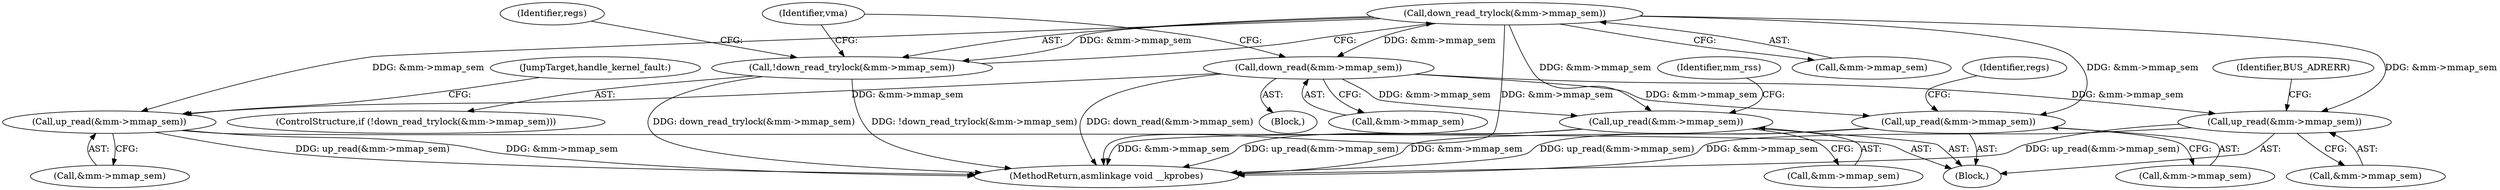digraph "0_linux_a8b0ca17b80e92faab46ee7179ba9e99ccb61233_44@API" {
"1000246" [label="(Call,down_read_trylock(&mm->mmap_sem))"];
"1000245" [label="(Call,!down_read_trylock(&mm->mmap_sem))"];
"1000271" [label="(Call,down_read(&mm->mmap_sem))"];
"1000524" [label="(Call,up_read(&mm->mmap_sem))"];
"1000592" [label="(Call,up_read(&mm->mmap_sem))"];
"1000611" [label="(Call,up_read(&mm->mmap_sem))"];
"1000640" [label="(Call,up_read(&mm->mmap_sem))"];
"1000251" [label="(Block,)"];
"1000246" [label="(Call,down_read_trylock(&mm->mmap_sem))"];
"1000117" [label="(Block,)"];
"1000271" [label="(Call,down_read(&mm->mmap_sem))"];
"1000641" [label="(Call,&mm->mmap_sem)"];
"1000524" [label="(Call,up_read(&mm->mmap_sem))"];
"1000525" [label="(Call,&mm->mmap_sem)"];
"1000597" [label="(JumpTarget,handle_kernel_fault:)"];
"1000640" [label="(Call,up_read(&mm->mmap_sem))"];
"1000611" [label="(Call,up_read(&mm->mmap_sem))"];
"1000612" [label="(Call,&mm->mmap_sem)"];
"1000256" [label="(Identifier,regs)"];
"1000530" [label="(Identifier,mm_rss)"];
"1000272" [label="(Call,&mm->mmap_sem)"];
"1000593" [label="(Call,&mm->mmap_sem)"];
"1000620" [label="(Identifier,regs)"];
"1000658" [label="(MethodReturn,asmlinkage void __kprobes)"];
"1000245" [label="(Call,!down_read_trylock(&mm->mmap_sem))"];
"1000247" [label="(Call,&mm->mmap_sem)"];
"1000277" [label="(Identifier,vma)"];
"1000592" [label="(Call,up_read(&mm->mmap_sem))"];
"1000244" [label="(ControlStructure,if (!down_read_trylock(&mm->mmap_sem)))"];
"1000646" [label="(Identifier,BUS_ADRERR)"];
"1000246" -> "1000245"  [label="AST: "];
"1000246" -> "1000247"  [label="CFG: "];
"1000247" -> "1000246"  [label="AST: "];
"1000245" -> "1000246"  [label="CFG: "];
"1000246" -> "1000658"  [label="DDG: &mm->mmap_sem"];
"1000246" -> "1000245"  [label="DDG: &mm->mmap_sem"];
"1000246" -> "1000271"  [label="DDG: &mm->mmap_sem"];
"1000246" -> "1000524"  [label="DDG: &mm->mmap_sem"];
"1000246" -> "1000592"  [label="DDG: &mm->mmap_sem"];
"1000246" -> "1000611"  [label="DDG: &mm->mmap_sem"];
"1000246" -> "1000640"  [label="DDG: &mm->mmap_sem"];
"1000245" -> "1000244"  [label="AST: "];
"1000256" -> "1000245"  [label="CFG: "];
"1000277" -> "1000245"  [label="CFG: "];
"1000245" -> "1000658"  [label="DDG: !down_read_trylock(&mm->mmap_sem)"];
"1000245" -> "1000658"  [label="DDG: down_read_trylock(&mm->mmap_sem)"];
"1000271" -> "1000251"  [label="AST: "];
"1000271" -> "1000272"  [label="CFG: "];
"1000272" -> "1000271"  [label="AST: "];
"1000277" -> "1000271"  [label="CFG: "];
"1000271" -> "1000658"  [label="DDG: down_read(&mm->mmap_sem)"];
"1000271" -> "1000524"  [label="DDG: &mm->mmap_sem"];
"1000271" -> "1000592"  [label="DDG: &mm->mmap_sem"];
"1000271" -> "1000611"  [label="DDG: &mm->mmap_sem"];
"1000271" -> "1000640"  [label="DDG: &mm->mmap_sem"];
"1000524" -> "1000117"  [label="AST: "];
"1000524" -> "1000525"  [label="CFG: "];
"1000525" -> "1000524"  [label="AST: "];
"1000530" -> "1000524"  [label="CFG: "];
"1000524" -> "1000658"  [label="DDG: &mm->mmap_sem"];
"1000524" -> "1000658"  [label="DDG: up_read(&mm->mmap_sem)"];
"1000592" -> "1000117"  [label="AST: "];
"1000592" -> "1000593"  [label="CFG: "];
"1000593" -> "1000592"  [label="AST: "];
"1000597" -> "1000592"  [label="CFG: "];
"1000592" -> "1000658"  [label="DDG: up_read(&mm->mmap_sem)"];
"1000592" -> "1000658"  [label="DDG: &mm->mmap_sem"];
"1000611" -> "1000117"  [label="AST: "];
"1000611" -> "1000612"  [label="CFG: "];
"1000612" -> "1000611"  [label="AST: "];
"1000620" -> "1000611"  [label="CFG: "];
"1000611" -> "1000658"  [label="DDG: up_read(&mm->mmap_sem)"];
"1000611" -> "1000658"  [label="DDG: &mm->mmap_sem"];
"1000640" -> "1000117"  [label="AST: "];
"1000640" -> "1000641"  [label="CFG: "];
"1000641" -> "1000640"  [label="AST: "];
"1000646" -> "1000640"  [label="CFG: "];
"1000640" -> "1000658"  [label="DDG: &mm->mmap_sem"];
"1000640" -> "1000658"  [label="DDG: up_read(&mm->mmap_sem)"];
}
